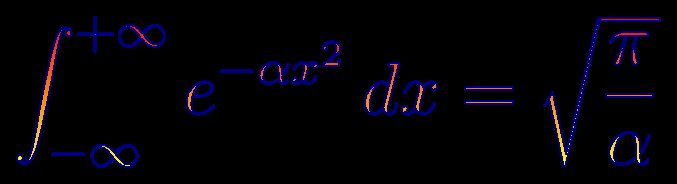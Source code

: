 size(12cm,0);
path[] P=texpath("$\displaystyle\int_{-\infty}^{+\infty}e^{-\alpha x^2}\,dx=
\sqrt{\frac{\pi}{\alpha}}$");
pair m=min(P), M=max(P);

axialshade(P,yellow,m,red,(m.x,M.y));
draw(P,0.5*blue);
shipout(bbox(3mm,Fill));
